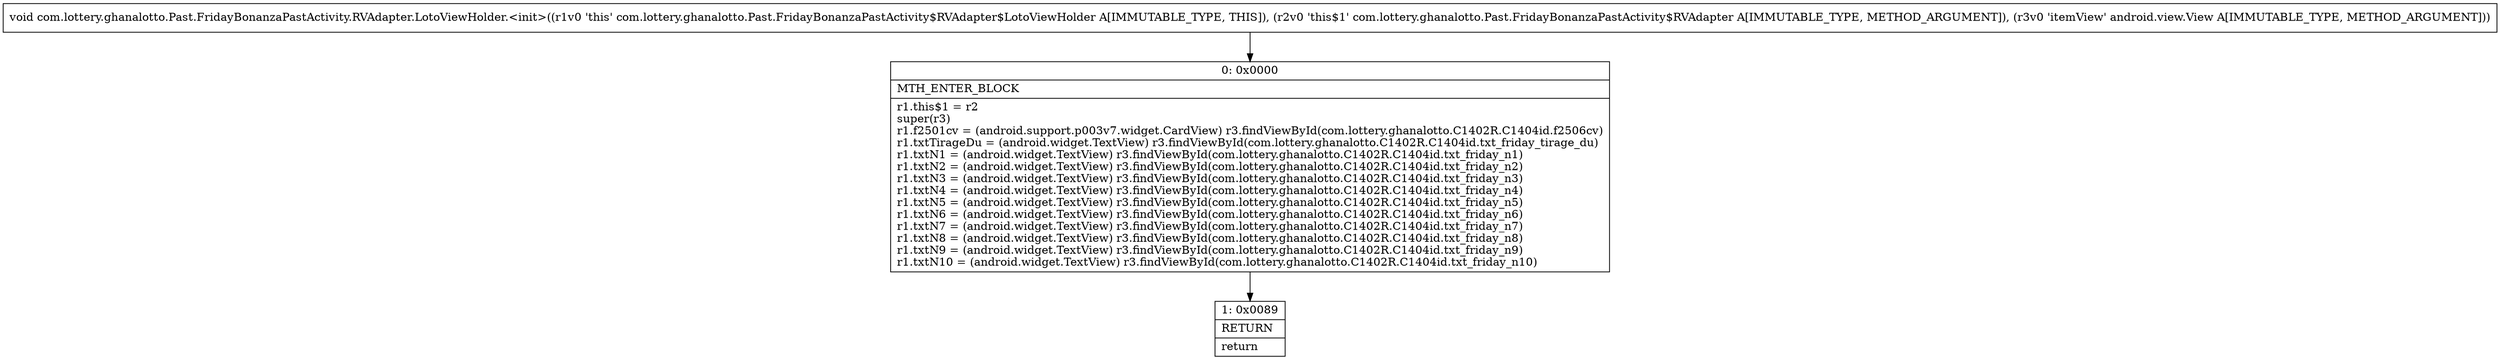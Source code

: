 digraph "CFG forcom.lottery.ghanalotto.Past.FridayBonanzaPastActivity.RVAdapter.LotoViewHolder.\<init\>(Lcom\/lottery\/ghanalotto\/Past\/FridayBonanzaPastActivity$RVAdapter;Landroid\/view\/View;)V" {
Node_0 [shape=record,label="{0\:\ 0x0000|MTH_ENTER_BLOCK\l|r1.this$1 = r2\lsuper(r3)\lr1.f2501cv = (android.support.p003v7.widget.CardView) r3.findViewById(com.lottery.ghanalotto.C1402R.C1404id.f2506cv)\lr1.txtTirageDu = (android.widget.TextView) r3.findViewById(com.lottery.ghanalotto.C1402R.C1404id.txt_friday_tirage_du)\lr1.txtN1 = (android.widget.TextView) r3.findViewById(com.lottery.ghanalotto.C1402R.C1404id.txt_friday_n1)\lr1.txtN2 = (android.widget.TextView) r3.findViewById(com.lottery.ghanalotto.C1402R.C1404id.txt_friday_n2)\lr1.txtN3 = (android.widget.TextView) r3.findViewById(com.lottery.ghanalotto.C1402R.C1404id.txt_friday_n3)\lr1.txtN4 = (android.widget.TextView) r3.findViewById(com.lottery.ghanalotto.C1402R.C1404id.txt_friday_n4)\lr1.txtN5 = (android.widget.TextView) r3.findViewById(com.lottery.ghanalotto.C1402R.C1404id.txt_friday_n5)\lr1.txtN6 = (android.widget.TextView) r3.findViewById(com.lottery.ghanalotto.C1402R.C1404id.txt_friday_n6)\lr1.txtN7 = (android.widget.TextView) r3.findViewById(com.lottery.ghanalotto.C1402R.C1404id.txt_friday_n7)\lr1.txtN8 = (android.widget.TextView) r3.findViewById(com.lottery.ghanalotto.C1402R.C1404id.txt_friday_n8)\lr1.txtN9 = (android.widget.TextView) r3.findViewById(com.lottery.ghanalotto.C1402R.C1404id.txt_friday_n9)\lr1.txtN10 = (android.widget.TextView) r3.findViewById(com.lottery.ghanalotto.C1402R.C1404id.txt_friday_n10)\l}"];
Node_1 [shape=record,label="{1\:\ 0x0089|RETURN\l|return\l}"];
MethodNode[shape=record,label="{void com.lottery.ghanalotto.Past.FridayBonanzaPastActivity.RVAdapter.LotoViewHolder.\<init\>((r1v0 'this' com.lottery.ghanalotto.Past.FridayBonanzaPastActivity$RVAdapter$LotoViewHolder A[IMMUTABLE_TYPE, THIS]), (r2v0 'this$1' com.lottery.ghanalotto.Past.FridayBonanzaPastActivity$RVAdapter A[IMMUTABLE_TYPE, METHOD_ARGUMENT]), (r3v0 'itemView' android.view.View A[IMMUTABLE_TYPE, METHOD_ARGUMENT])) }"];
MethodNode -> Node_0;
Node_0 -> Node_1;
}

